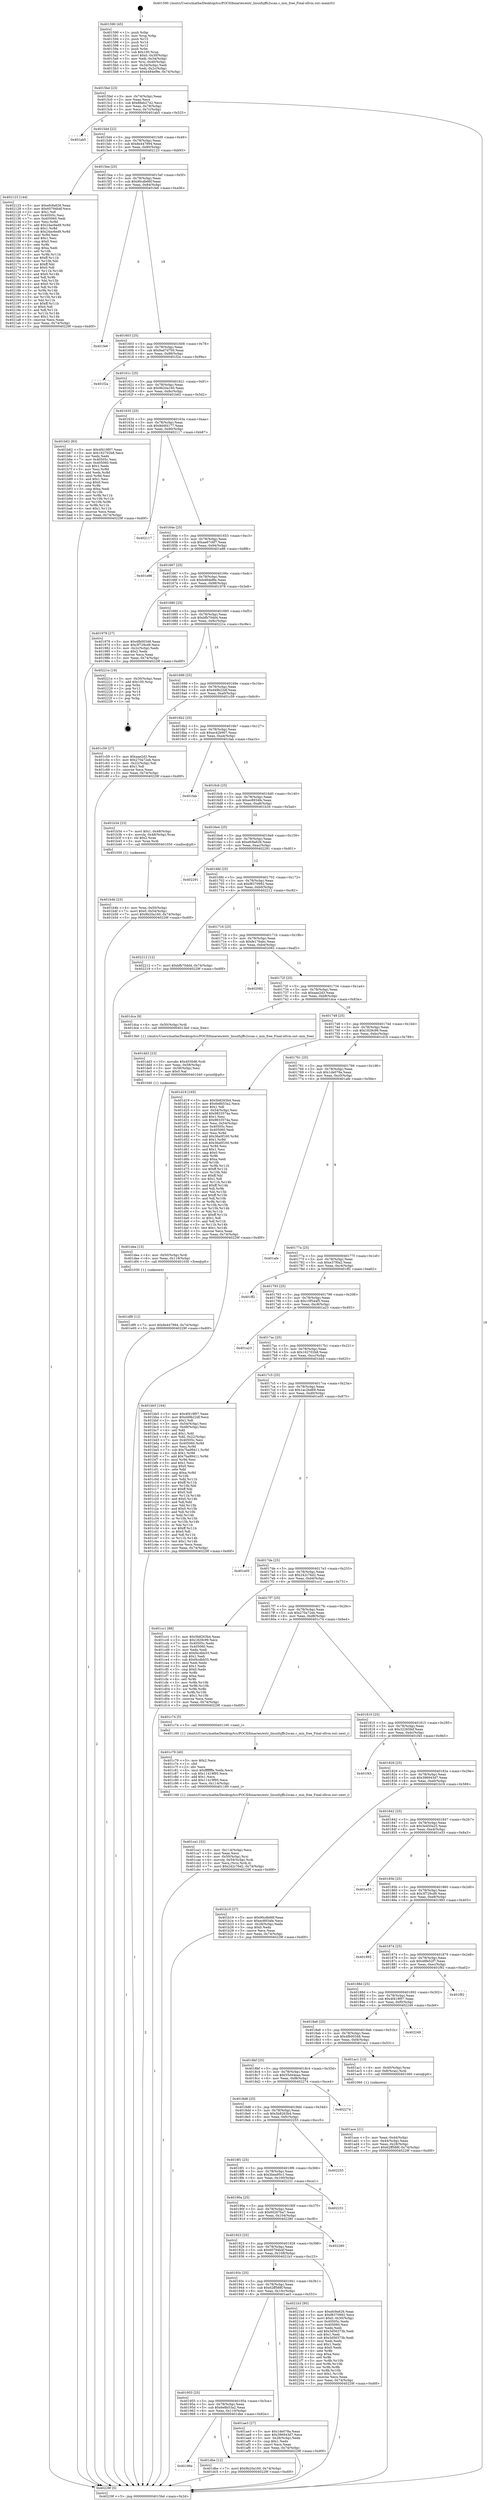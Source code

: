 digraph "0x401590" {
  label = "0x401590 (/mnt/c/Users/mathe/Desktop/tcc/POCII/binaries/extr_linuxfsjffs2scan.c_min_free_Final-ollvm.out::main(0))"
  labelloc = "t"
  node[shape=record]

  Entry [label="",width=0.3,height=0.3,shape=circle,fillcolor=black,style=filled]
  "0x4015bd" [label="{
     0x4015bd [23]\l
     | [instrs]\l
     &nbsp;&nbsp;0x4015bd \<+3\>: mov -0x74(%rbp),%eax\l
     &nbsp;&nbsp;0x4015c0 \<+2\>: mov %eax,%ecx\l
     &nbsp;&nbsp;0x4015c2 \<+6\>: sub $0x88eb2742,%ecx\l
     &nbsp;&nbsp;0x4015c8 \<+3\>: mov %eax,-0x78(%rbp)\l
     &nbsp;&nbsp;0x4015cb \<+3\>: mov %ecx,-0x7c(%rbp)\l
     &nbsp;&nbsp;0x4015ce \<+6\>: je 0000000000401ab5 \<main+0x525\>\l
  }"]
  "0x401ab5" [label="{
     0x401ab5\l
  }", style=dashed]
  "0x4015d4" [label="{
     0x4015d4 [22]\l
     | [instrs]\l
     &nbsp;&nbsp;0x4015d4 \<+5\>: jmp 00000000004015d9 \<main+0x49\>\l
     &nbsp;&nbsp;0x4015d9 \<+3\>: mov -0x78(%rbp),%eax\l
     &nbsp;&nbsp;0x4015dc \<+5\>: sub $0x8e447994,%eax\l
     &nbsp;&nbsp;0x4015e1 \<+3\>: mov %eax,-0x80(%rbp)\l
     &nbsp;&nbsp;0x4015e4 \<+6\>: je 0000000000402123 \<main+0xb93\>\l
  }"]
  Exit [label="",width=0.3,height=0.3,shape=circle,fillcolor=black,style=filled,peripheries=2]
  "0x402123" [label="{
     0x402123 [144]\l
     | [instrs]\l
     &nbsp;&nbsp;0x402123 \<+5\>: mov $0xefc9a626,%eax\l
     &nbsp;&nbsp;0x402128 \<+5\>: mov $0x60794b4f,%ecx\l
     &nbsp;&nbsp;0x40212d \<+2\>: mov $0x1,%dl\l
     &nbsp;&nbsp;0x40212f \<+7\>: mov 0x40505c,%esi\l
     &nbsp;&nbsp;0x402136 \<+7\>: mov 0x405060,%edi\l
     &nbsp;&nbsp;0x40213d \<+3\>: mov %esi,%r8d\l
     &nbsp;&nbsp;0x402140 \<+7\>: add $0x24ac6ed9,%r8d\l
     &nbsp;&nbsp;0x402147 \<+4\>: sub $0x1,%r8d\l
     &nbsp;&nbsp;0x40214b \<+7\>: sub $0x24ac6ed9,%r8d\l
     &nbsp;&nbsp;0x402152 \<+4\>: imul %r8d,%esi\l
     &nbsp;&nbsp;0x402156 \<+3\>: and $0x1,%esi\l
     &nbsp;&nbsp;0x402159 \<+3\>: cmp $0x0,%esi\l
     &nbsp;&nbsp;0x40215c \<+4\>: sete %r9b\l
     &nbsp;&nbsp;0x402160 \<+3\>: cmp $0xa,%edi\l
     &nbsp;&nbsp;0x402163 \<+4\>: setl %r10b\l
     &nbsp;&nbsp;0x402167 \<+3\>: mov %r9b,%r11b\l
     &nbsp;&nbsp;0x40216a \<+4\>: xor $0xff,%r11b\l
     &nbsp;&nbsp;0x40216e \<+3\>: mov %r10b,%bl\l
     &nbsp;&nbsp;0x402171 \<+3\>: xor $0xff,%bl\l
     &nbsp;&nbsp;0x402174 \<+3\>: xor $0x0,%dl\l
     &nbsp;&nbsp;0x402177 \<+3\>: mov %r11b,%r14b\l
     &nbsp;&nbsp;0x40217a \<+4\>: and $0x0,%r14b\l
     &nbsp;&nbsp;0x40217e \<+3\>: and %dl,%r9b\l
     &nbsp;&nbsp;0x402181 \<+3\>: mov %bl,%r15b\l
     &nbsp;&nbsp;0x402184 \<+4\>: and $0x0,%r15b\l
     &nbsp;&nbsp;0x402188 \<+3\>: and %dl,%r10b\l
     &nbsp;&nbsp;0x40218b \<+3\>: or %r9b,%r14b\l
     &nbsp;&nbsp;0x40218e \<+3\>: or %r10b,%r15b\l
     &nbsp;&nbsp;0x402191 \<+3\>: xor %r15b,%r14b\l
     &nbsp;&nbsp;0x402194 \<+3\>: or %bl,%r11b\l
     &nbsp;&nbsp;0x402197 \<+4\>: xor $0xff,%r11b\l
     &nbsp;&nbsp;0x40219b \<+3\>: or $0x0,%dl\l
     &nbsp;&nbsp;0x40219e \<+3\>: and %dl,%r11b\l
     &nbsp;&nbsp;0x4021a1 \<+3\>: or %r11b,%r14b\l
     &nbsp;&nbsp;0x4021a4 \<+4\>: test $0x1,%r14b\l
     &nbsp;&nbsp;0x4021a8 \<+3\>: cmovne %ecx,%eax\l
     &nbsp;&nbsp;0x4021ab \<+3\>: mov %eax,-0x74(%rbp)\l
     &nbsp;&nbsp;0x4021ae \<+5\>: jmp 000000000040229f \<main+0xd0f\>\l
  }"]
  "0x4015ea" [label="{
     0x4015ea [25]\l
     | [instrs]\l
     &nbsp;&nbsp;0x4015ea \<+5\>: jmp 00000000004015ef \<main+0x5f\>\l
     &nbsp;&nbsp;0x4015ef \<+3\>: mov -0x78(%rbp),%eax\l
     &nbsp;&nbsp;0x4015f2 \<+5\>: sub $0x90cdb66f,%eax\l
     &nbsp;&nbsp;0x4015f7 \<+6\>: mov %eax,-0x84(%rbp)\l
     &nbsp;&nbsp;0x4015fd \<+6\>: je 0000000000401fe6 \<main+0xa56\>\l
  }"]
  "0x401df9" [label="{
     0x401df9 [12]\l
     | [instrs]\l
     &nbsp;&nbsp;0x401df9 \<+7\>: movl $0x8e447994,-0x74(%rbp)\l
     &nbsp;&nbsp;0x401e00 \<+5\>: jmp 000000000040229f \<main+0xd0f\>\l
  }"]
  "0x401fe6" [label="{
     0x401fe6\l
  }", style=dashed]
  "0x401603" [label="{
     0x401603 [25]\l
     | [instrs]\l
     &nbsp;&nbsp;0x401603 \<+5\>: jmp 0000000000401608 \<main+0x78\>\l
     &nbsp;&nbsp;0x401608 \<+3\>: mov -0x78(%rbp),%eax\l
     &nbsp;&nbsp;0x40160b \<+5\>: sub $0x9ad7d700,%eax\l
     &nbsp;&nbsp;0x401610 \<+6\>: mov %eax,-0x88(%rbp)\l
     &nbsp;&nbsp;0x401616 \<+6\>: je 0000000000401f2a \<main+0x99a\>\l
  }"]
  "0x401dea" [label="{
     0x401dea [15]\l
     | [instrs]\l
     &nbsp;&nbsp;0x401dea \<+4\>: mov -0x50(%rbp),%rdi\l
     &nbsp;&nbsp;0x401dee \<+6\>: mov %eax,-0x118(%rbp)\l
     &nbsp;&nbsp;0x401df4 \<+5\>: call 0000000000401030 \<free@plt\>\l
     | [calls]\l
     &nbsp;&nbsp;0x401030 \{1\} (unknown)\l
  }"]
  "0x401f2a" [label="{
     0x401f2a\l
  }", style=dashed]
  "0x40161c" [label="{
     0x40161c [25]\l
     | [instrs]\l
     &nbsp;&nbsp;0x40161c \<+5\>: jmp 0000000000401621 \<main+0x91\>\l
     &nbsp;&nbsp;0x401621 \<+3\>: mov -0x78(%rbp),%eax\l
     &nbsp;&nbsp;0x401624 \<+5\>: sub $0x9b20a160,%eax\l
     &nbsp;&nbsp;0x401629 \<+6\>: mov %eax,-0x8c(%rbp)\l
     &nbsp;&nbsp;0x40162f \<+6\>: je 0000000000401b62 \<main+0x5d2\>\l
  }"]
  "0x401dd3" [label="{
     0x401dd3 [23]\l
     | [instrs]\l
     &nbsp;&nbsp;0x401dd3 \<+10\>: movabs $0x4030d6,%rdi\l
     &nbsp;&nbsp;0x401ddd \<+3\>: mov %eax,-0x58(%rbp)\l
     &nbsp;&nbsp;0x401de0 \<+3\>: mov -0x58(%rbp),%esi\l
     &nbsp;&nbsp;0x401de3 \<+2\>: mov $0x0,%al\l
     &nbsp;&nbsp;0x401de5 \<+5\>: call 0000000000401040 \<printf@plt\>\l
     | [calls]\l
     &nbsp;&nbsp;0x401040 \{1\} (unknown)\l
  }"]
  "0x401b62" [label="{
     0x401b62 [83]\l
     | [instrs]\l
     &nbsp;&nbsp;0x401b62 \<+5\>: mov $0x4f419f07,%eax\l
     &nbsp;&nbsp;0x401b67 \<+5\>: mov $0x162702b8,%ecx\l
     &nbsp;&nbsp;0x401b6c \<+2\>: xor %edx,%edx\l
     &nbsp;&nbsp;0x401b6e \<+7\>: mov 0x40505c,%esi\l
     &nbsp;&nbsp;0x401b75 \<+7\>: mov 0x405060,%edi\l
     &nbsp;&nbsp;0x401b7c \<+3\>: sub $0x1,%edx\l
     &nbsp;&nbsp;0x401b7f \<+3\>: mov %esi,%r8d\l
     &nbsp;&nbsp;0x401b82 \<+3\>: add %edx,%r8d\l
     &nbsp;&nbsp;0x401b85 \<+4\>: imul %r8d,%esi\l
     &nbsp;&nbsp;0x401b89 \<+3\>: and $0x1,%esi\l
     &nbsp;&nbsp;0x401b8c \<+3\>: cmp $0x0,%esi\l
     &nbsp;&nbsp;0x401b8f \<+4\>: sete %r9b\l
     &nbsp;&nbsp;0x401b93 \<+3\>: cmp $0xa,%edi\l
     &nbsp;&nbsp;0x401b96 \<+4\>: setl %r10b\l
     &nbsp;&nbsp;0x401b9a \<+3\>: mov %r9b,%r11b\l
     &nbsp;&nbsp;0x401b9d \<+3\>: and %r10b,%r11b\l
     &nbsp;&nbsp;0x401ba0 \<+3\>: xor %r10b,%r9b\l
     &nbsp;&nbsp;0x401ba3 \<+3\>: or %r9b,%r11b\l
     &nbsp;&nbsp;0x401ba6 \<+4\>: test $0x1,%r11b\l
     &nbsp;&nbsp;0x401baa \<+3\>: cmovne %ecx,%eax\l
     &nbsp;&nbsp;0x401bad \<+3\>: mov %eax,-0x74(%rbp)\l
     &nbsp;&nbsp;0x401bb0 \<+5\>: jmp 000000000040229f \<main+0xd0f\>\l
  }"]
  "0x401635" [label="{
     0x401635 [25]\l
     | [instrs]\l
     &nbsp;&nbsp;0x401635 \<+5\>: jmp 000000000040163a \<main+0xaa\>\l
     &nbsp;&nbsp;0x40163a \<+3\>: mov -0x78(%rbp),%eax\l
     &nbsp;&nbsp;0x40163d \<+5\>: sub $0x9d4f4177,%eax\l
     &nbsp;&nbsp;0x401642 \<+6\>: mov %eax,-0x90(%rbp)\l
     &nbsp;&nbsp;0x401648 \<+6\>: je 0000000000402117 \<main+0xb87\>\l
  }"]
  "0x40196e" [label="{
     0x40196e\l
  }", style=dashed]
  "0x402117" [label="{
     0x402117\l
  }", style=dashed]
  "0x40164e" [label="{
     0x40164e [25]\l
     | [instrs]\l
     &nbsp;&nbsp;0x40164e \<+5\>: jmp 0000000000401653 \<main+0xc3\>\l
     &nbsp;&nbsp;0x401653 \<+3\>: mov -0x78(%rbp),%eax\l
     &nbsp;&nbsp;0x401656 \<+5\>: sub $0xae67c6f7,%eax\l
     &nbsp;&nbsp;0x40165b \<+6\>: mov %eax,-0x94(%rbp)\l
     &nbsp;&nbsp;0x401661 \<+6\>: je 0000000000401e86 \<main+0x8f6\>\l
  }"]
  "0x401dbe" [label="{
     0x401dbe [12]\l
     | [instrs]\l
     &nbsp;&nbsp;0x401dbe \<+7\>: movl $0x9b20a160,-0x74(%rbp)\l
     &nbsp;&nbsp;0x401dc5 \<+5\>: jmp 000000000040229f \<main+0xd0f\>\l
  }"]
  "0x401e86" [label="{
     0x401e86\l
  }", style=dashed]
  "0x401667" [label="{
     0x401667 [25]\l
     | [instrs]\l
     &nbsp;&nbsp;0x401667 \<+5\>: jmp 000000000040166c \<main+0xdc\>\l
     &nbsp;&nbsp;0x40166c \<+3\>: mov -0x78(%rbp),%eax\l
     &nbsp;&nbsp;0x40166f \<+5\>: sub $0xb484ef9e,%eax\l
     &nbsp;&nbsp;0x401674 \<+6\>: mov %eax,-0x98(%rbp)\l
     &nbsp;&nbsp;0x40167a \<+6\>: je 0000000000401978 \<main+0x3e8\>\l
  }"]
  "0x401ca1" [label="{
     0x401ca1 [32]\l
     | [instrs]\l
     &nbsp;&nbsp;0x401ca1 \<+6\>: mov -0x114(%rbp),%ecx\l
     &nbsp;&nbsp;0x401ca7 \<+3\>: imul %eax,%ecx\l
     &nbsp;&nbsp;0x401caa \<+4\>: mov -0x50(%rbp),%rsi\l
     &nbsp;&nbsp;0x401cae \<+4\>: movslq -0x54(%rbp),%rdi\l
     &nbsp;&nbsp;0x401cb2 \<+3\>: mov %ecx,(%rsi,%rdi,4)\l
     &nbsp;&nbsp;0x401cb5 \<+7\>: movl $0x242c76d2,-0x74(%rbp)\l
     &nbsp;&nbsp;0x401cbc \<+5\>: jmp 000000000040229f \<main+0xd0f\>\l
  }"]
  "0x401978" [label="{
     0x401978 [27]\l
     | [instrs]\l
     &nbsp;&nbsp;0x401978 \<+5\>: mov $0x4fb00348,%eax\l
     &nbsp;&nbsp;0x40197d \<+5\>: mov $0x3f729cd9,%ecx\l
     &nbsp;&nbsp;0x401982 \<+3\>: mov -0x2c(%rbp),%edx\l
     &nbsp;&nbsp;0x401985 \<+3\>: cmp $0x2,%edx\l
     &nbsp;&nbsp;0x401988 \<+3\>: cmovne %ecx,%eax\l
     &nbsp;&nbsp;0x40198b \<+3\>: mov %eax,-0x74(%rbp)\l
     &nbsp;&nbsp;0x40198e \<+5\>: jmp 000000000040229f \<main+0xd0f\>\l
  }"]
  "0x401680" [label="{
     0x401680 [25]\l
     | [instrs]\l
     &nbsp;&nbsp;0x401680 \<+5\>: jmp 0000000000401685 \<main+0xf5\>\l
     &nbsp;&nbsp;0x401685 \<+3\>: mov -0x78(%rbp),%eax\l
     &nbsp;&nbsp;0x401688 \<+5\>: sub $0xbfb70dd4,%eax\l
     &nbsp;&nbsp;0x40168d \<+6\>: mov %eax,-0x9c(%rbp)\l
     &nbsp;&nbsp;0x401693 \<+6\>: je 000000000040221e \<main+0xc8e\>\l
  }"]
  "0x40229f" [label="{
     0x40229f [5]\l
     | [instrs]\l
     &nbsp;&nbsp;0x40229f \<+5\>: jmp 00000000004015bd \<main+0x2d\>\l
  }"]
  "0x401590" [label="{
     0x401590 [45]\l
     | [instrs]\l
     &nbsp;&nbsp;0x401590 \<+1\>: push %rbp\l
     &nbsp;&nbsp;0x401591 \<+3\>: mov %rsp,%rbp\l
     &nbsp;&nbsp;0x401594 \<+2\>: push %r15\l
     &nbsp;&nbsp;0x401596 \<+2\>: push %r14\l
     &nbsp;&nbsp;0x401598 \<+2\>: push %r12\l
     &nbsp;&nbsp;0x40159a \<+1\>: push %rbx\l
     &nbsp;&nbsp;0x40159b \<+7\>: sub $0x100,%rsp\l
     &nbsp;&nbsp;0x4015a2 \<+7\>: movl $0x0,-0x30(%rbp)\l
     &nbsp;&nbsp;0x4015a9 \<+3\>: mov %edi,-0x34(%rbp)\l
     &nbsp;&nbsp;0x4015ac \<+4\>: mov %rsi,-0x40(%rbp)\l
     &nbsp;&nbsp;0x4015b0 \<+3\>: mov -0x34(%rbp),%edi\l
     &nbsp;&nbsp;0x4015b3 \<+3\>: mov %edi,-0x2c(%rbp)\l
     &nbsp;&nbsp;0x4015b6 \<+7\>: movl $0xb484ef9e,-0x74(%rbp)\l
  }"]
  "0x401c79" [label="{
     0x401c79 [40]\l
     | [instrs]\l
     &nbsp;&nbsp;0x401c79 \<+5\>: mov $0x2,%ecx\l
     &nbsp;&nbsp;0x401c7e \<+1\>: cltd\l
     &nbsp;&nbsp;0x401c7f \<+2\>: idiv %ecx\l
     &nbsp;&nbsp;0x401c81 \<+6\>: imul $0xfffffffe,%edx,%ecx\l
     &nbsp;&nbsp;0x401c87 \<+6\>: sub $0x11419f95,%ecx\l
     &nbsp;&nbsp;0x401c8d \<+3\>: add $0x1,%ecx\l
     &nbsp;&nbsp;0x401c90 \<+6\>: add $0x11419f95,%ecx\l
     &nbsp;&nbsp;0x401c96 \<+6\>: mov %ecx,-0x114(%rbp)\l
     &nbsp;&nbsp;0x401c9c \<+5\>: call 0000000000401160 \<next_i\>\l
     | [calls]\l
     &nbsp;&nbsp;0x401160 \{1\} (/mnt/c/Users/mathe/Desktop/tcc/POCII/binaries/extr_linuxfsjffs2scan.c_min_free_Final-ollvm.out::next_i)\l
  }"]
  "0x40221e" [label="{
     0x40221e [19]\l
     | [instrs]\l
     &nbsp;&nbsp;0x40221e \<+3\>: mov -0x30(%rbp),%eax\l
     &nbsp;&nbsp;0x402221 \<+7\>: add $0x100,%rsp\l
     &nbsp;&nbsp;0x402228 \<+1\>: pop %rbx\l
     &nbsp;&nbsp;0x402229 \<+2\>: pop %r12\l
     &nbsp;&nbsp;0x40222b \<+2\>: pop %r14\l
     &nbsp;&nbsp;0x40222d \<+2\>: pop %r15\l
     &nbsp;&nbsp;0x40222f \<+1\>: pop %rbp\l
     &nbsp;&nbsp;0x402230 \<+1\>: ret\l
  }"]
  "0x401699" [label="{
     0x401699 [25]\l
     | [instrs]\l
     &nbsp;&nbsp;0x401699 \<+5\>: jmp 000000000040169e \<main+0x10e\>\l
     &nbsp;&nbsp;0x40169e \<+3\>: mov -0x78(%rbp),%eax\l
     &nbsp;&nbsp;0x4016a1 \<+5\>: sub $0xd49b22df,%eax\l
     &nbsp;&nbsp;0x4016a6 \<+6\>: mov %eax,-0xa0(%rbp)\l
     &nbsp;&nbsp;0x4016ac \<+6\>: je 0000000000401c59 \<main+0x6c9\>\l
  }"]
  "0x401b4b" [label="{
     0x401b4b [23]\l
     | [instrs]\l
     &nbsp;&nbsp;0x401b4b \<+4\>: mov %rax,-0x50(%rbp)\l
     &nbsp;&nbsp;0x401b4f \<+7\>: movl $0x0,-0x54(%rbp)\l
     &nbsp;&nbsp;0x401b56 \<+7\>: movl $0x9b20a160,-0x74(%rbp)\l
     &nbsp;&nbsp;0x401b5d \<+5\>: jmp 000000000040229f \<main+0xd0f\>\l
  }"]
  "0x401c59" [label="{
     0x401c59 [27]\l
     | [instrs]\l
     &nbsp;&nbsp;0x401c59 \<+5\>: mov $0xaae2d3,%eax\l
     &nbsp;&nbsp;0x401c5e \<+5\>: mov $0x270a72eb,%ecx\l
     &nbsp;&nbsp;0x401c63 \<+3\>: mov -0x22(%rbp),%dl\l
     &nbsp;&nbsp;0x401c66 \<+3\>: test $0x1,%dl\l
     &nbsp;&nbsp;0x401c69 \<+3\>: cmovne %ecx,%eax\l
     &nbsp;&nbsp;0x401c6c \<+3\>: mov %eax,-0x74(%rbp)\l
     &nbsp;&nbsp;0x401c6f \<+5\>: jmp 000000000040229f \<main+0xd0f\>\l
  }"]
  "0x4016b2" [label="{
     0x4016b2 [25]\l
     | [instrs]\l
     &nbsp;&nbsp;0x4016b2 \<+5\>: jmp 00000000004016b7 \<main+0x127\>\l
     &nbsp;&nbsp;0x4016b7 \<+3\>: mov -0x78(%rbp),%eax\l
     &nbsp;&nbsp;0x4016ba \<+5\>: sub $0xec42b907,%eax\l
     &nbsp;&nbsp;0x4016bf \<+6\>: mov %eax,-0xa4(%rbp)\l
     &nbsp;&nbsp;0x4016c5 \<+6\>: je 0000000000401fab \<main+0xa1b\>\l
  }"]
  "0x401955" [label="{
     0x401955 [25]\l
     | [instrs]\l
     &nbsp;&nbsp;0x401955 \<+5\>: jmp 000000000040195a \<main+0x3ca\>\l
     &nbsp;&nbsp;0x40195a \<+3\>: mov -0x78(%rbp),%eax\l
     &nbsp;&nbsp;0x40195d \<+5\>: sub $0x6e8b53a2,%eax\l
     &nbsp;&nbsp;0x401962 \<+6\>: mov %eax,-0x110(%rbp)\l
     &nbsp;&nbsp;0x401968 \<+6\>: je 0000000000401dbe \<main+0x82e\>\l
  }"]
  "0x401fab" [label="{
     0x401fab\l
  }", style=dashed]
  "0x4016cb" [label="{
     0x4016cb [25]\l
     | [instrs]\l
     &nbsp;&nbsp;0x4016cb \<+5\>: jmp 00000000004016d0 \<main+0x140\>\l
     &nbsp;&nbsp;0x4016d0 \<+3\>: mov -0x78(%rbp),%eax\l
     &nbsp;&nbsp;0x4016d3 \<+5\>: sub $0xec8934fe,%eax\l
     &nbsp;&nbsp;0x4016d8 \<+6\>: mov %eax,-0xa8(%rbp)\l
     &nbsp;&nbsp;0x4016de \<+6\>: je 0000000000401b34 \<main+0x5a4\>\l
  }"]
  "0x401ae3" [label="{
     0x401ae3 [27]\l
     | [instrs]\l
     &nbsp;&nbsp;0x401ae3 \<+5\>: mov $0x1de078a,%eax\l
     &nbsp;&nbsp;0x401ae8 \<+5\>: mov $0x396943d7,%ecx\l
     &nbsp;&nbsp;0x401aed \<+3\>: mov -0x28(%rbp),%edx\l
     &nbsp;&nbsp;0x401af0 \<+3\>: cmp $0x1,%edx\l
     &nbsp;&nbsp;0x401af3 \<+3\>: cmovl %ecx,%eax\l
     &nbsp;&nbsp;0x401af6 \<+3\>: mov %eax,-0x74(%rbp)\l
     &nbsp;&nbsp;0x401af9 \<+5\>: jmp 000000000040229f \<main+0xd0f\>\l
  }"]
  "0x401b34" [label="{
     0x401b34 [23]\l
     | [instrs]\l
     &nbsp;&nbsp;0x401b34 \<+7\>: movl $0x1,-0x48(%rbp)\l
     &nbsp;&nbsp;0x401b3b \<+4\>: movslq -0x48(%rbp),%rax\l
     &nbsp;&nbsp;0x401b3f \<+4\>: shl $0x2,%rax\l
     &nbsp;&nbsp;0x401b43 \<+3\>: mov %rax,%rdi\l
     &nbsp;&nbsp;0x401b46 \<+5\>: call 0000000000401050 \<malloc@plt\>\l
     | [calls]\l
     &nbsp;&nbsp;0x401050 \{1\} (unknown)\l
  }"]
  "0x4016e4" [label="{
     0x4016e4 [25]\l
     | [instrs]\l
     &nbsp;&nbsp;0x4016e4 \<+5\>: jmp 00000000004016e9 \<main+0x159\>\l
     &nbsp;&nbsp;0x4016e9 \<+3\>: mov -0x78(%rbp),%eax\l
     &nbsp;&nbsp;0x4016ec \<+5\>: sub $0xefc9a626,%eax\l
     &nbsp;&nbsp;0x4016f1 \<+6\>: mov %eax,-0xac(%rbp)\l
     &nbsp;&nbsp;0x4016f7 \<+6\>: je 0000000000402291 \<main+0xd01\>\l
  }"]
  "0x40193c" [label="{
     0x40193c [25]\l
     | [instrs]\l
     &nbsp;&nbsp;0x40193c \<+5\>: jmp 0000000000401941 \<main+0x3b1\>\l
     &nbsp;&nbsp;0x401941 \<+3\>: mov -0x78(%rbp),%eax\l
     &nbsp;&nbsp;0x401944 \<+5\>: sub $0x62ff588f,%eax\l
     &nbsp;&nbsp;0x401949 \<+6\>: mov %eax,-0x10c(%rbp)\l
     &nbsp;&nbsp;0x40194f \<+6\>: je 0000000000401ae3 \<main+0x553\>\l
  }"]
  "0x402291" [label="{
     0x402291\l
  }", style=dashed]
  "0x4016fd" [label="{
     0x4016fd [25]\l
     | [instrs]\l
     &nbsp;&nbsp;0x4016fd \<+5\>: jmp 0000000000401702 \<main+0x172\>\l
     &nbsp;&nbsp;0x401702 \<+3\>: mov -0x78(%rbp),%eax\l
     &nbsp;&nbsp;0x401705 \<+5\>: sub $0xf8370992,%eax\l
     &nbsp;&nbsp;0x40170a \<+6\>: mov %eax,-0xb0(%rbp)\l
     &nbsp;&nbsp;0x401710 \<+6\>: je 0000000000402212 \<main+0xc82\>\l
  }"]
  "0x4021b3" [label="{
     0x4021b3 [95]\l
     | [instrs]\l
     &nbsp;&nbsp;0x4021b3 \<+5\>: mov $0xefc9a626,%eax\l
     &nbsp;&nbsp;0x4021b8 \<+5\>: mov $0xf8370992,%ecx\l
     &nbsp;&nbsp;0x4021bd \<+7\>: movl $0x0,-0x30(%rbp)\l
     &nbsp;&nbsp;0x4021c4 \<+7\>: mov 0x40505c,%edx\l
     &nbsp;&nbsp;0x4021cb \<+7\>: mov 0x405060,%esi\l
     &nbsp;&nbsp;0x4021d2 \<+2\>: mov %edx,%edi\l
     &nbsp;&nbsp;0x4021d4 \<+6\>: add $0x3d56373b,%edi\l
     &nbsp;&nbsp;0x4021da \<+3\>: sub $0x1,%edi\l
     &nbsp;&nbsp;0x4021dd \<+6\>: sub $0x3d56373b,%edi\l
     &nbsp;&nbsp;0x4021e3 \<+3\>: imul %edi,%edx\l
     &nbsp;&nbsp;0x4021e6 \<+3\>: and $0x1,%edx\l
     &nbsp;&nbsp;0x4021e9 \<+3\>: cmp $0x0,%edx\l
     &nbsp;&nbsp;0x4021ec \<+4\>: sete %r8b\l
     &nbsp;&nbsp;0x4021f0 \<+3\>: cmp $0xa,%esi\l
     &nbsp;&nbsp;0x4021f3 \<+4\>: setl %r9b\l
     &nbsp;&nbsp;0x4021f7 \<+3\>: mov %r8b,%r10b\l
     &nbsp;&nbsp;0x4021fa \<+3\>: and %r9b,%r10b\l
     &nbsp;&nbsp;0x4021fd \<+3\>: xor %r9b,%r8b\l
     &nbsp;&nbsp;0x402200 \<+3\>: or %r8b,%r10b\l
     &nbsp;&nbsp;0x402203 \<+4\>: test $0x1,%r10b\l
     &nbsp;&nbsp;0x402207 \<+3\>: cmovne %ecx,%eax\l
     &nbsp;&nbsp;0x40220a \<+3\>: mov %eax,-0x74(%rbp)\l
     &nbsp;&nbsp;0x40220d \<+5\>: jmp 000000000040229f \<main+0xd0f\>\l
  }"]
  "0x402212" [label="{
     0x402212 [12]\l
     | [instrs]\l
     &nbsp;&nbsp;0x402212 \<+7\>: movl $0xbfb70dd4,-0x74(%rbp)\l
     &nbsp;&nbsp;0x402219 \<+5\>: jmp 000000000040229f \<main+0xd0f\>\l
  }"]
  "0x401716" [label="{
     0x401716 [25]\l
     | [instrs]\l
     &nbsp;&nbsp;0x401716 \<+5\>: jmp 000000000040171b \<main+0x18b\>\l
     &nbsp;&nbsp;0x40171b \<+3\>: mov -0x78(%rbp),%eax\l
     &nbsp;&nbsp;0x40171e \<+5\>: sub $0xfe176abc,%eax\l
     &nbsp;&nbsp;0x401723 \<+6\>: mov %eax,-0xb4(%rbp)\l
     &nbsp;&nbsp;0x401729 \<+6\>: je 0000000000402082 \<main+0xaf2\>\l
  }"]
  "0x401923" [label="{
     0x401923 [25]\l
     | [instrs]\l
     &nbsp;&nbsp;0x401923 \<+5\>: jmp 0000000000401928 \<main+0x398\>\l
     &nbsp;&nbsp;0x401928 \<+3\>: mov -0x78(%rbp),%eax\l
     &nbsp;&nbsp;0x40192b \<+5\>: sub $0x60794b4f,%eax\l
     &nbsp;&nbsp;0x401930 \<+6\>: mov %eax,-0x108(%rbp)\l
     &nbsp;&nbsp;0x401936 \<+6\>: je 00000000004021b3 \<main+0xc23\>\l
  }"]
  "0x402082" [label="{
     0x402082\l
  }", style=dashed]
  "0x40172f" [label="{
     0x40172f [25]\l
     | [instrs]\l
     &nbsp;&nbsp;0x40172f \<+5\>: jmp 0000000000401734 \<main+0x1a4\>\l
     &nbsp;&nbsp;0x401734 \<+3\>: mov -0x78(%rbp),%eax\l
     &nbsp;&nbsp;0x401737 \<+5\>: sub $0xaae2d3,%eax\l
     &nbsp;&nbsp;0x40173c \<+6\>: mov %eax,-0xb8(%rbp)\l
     &nbsp;&nbsp;0x401742 \<+6\>: je 0000000000401dca \<main+0x83a\>\l
  }"]
  "0x402280" [label="{
     0x402280\l
  }", style=dashed]
  "0x401dca" [label="{
     0x401dca [9]\l
     | [instrs]\l
     &nbsp;&nbsp;0x401dca \<+4\>: mov -0x50(%rbp),%rdi\l
     &nbsp;&nbsp;0x401dce \<+5\>: call 00000000004013b0 \<min_free\>\l
     | [calls]\l
     &nbsp;&nbsp;0x4013b0 \{1\} (/mnt/c/Users/mathe/Desktop/tcc/POCII/binaries/extr_linuxfsjffs2scan.c_min_free_Final-ollvm.out::min_free)\l
  }"]
  "0x401748" [label="{
     0x401748 [25]\l
     | [instrs]\l
     &nbsp;&nbsp;0x401748 \<+5\>: jmp 000000000040174d \<main+0x1bd\>\l
     &nbsp;&nbsp;0x40174d \<+3\>: mov -0x78(%rbp),%eax\l
     &nbsp;&nbsp;0x401750 \<+5\>: sub $0x1829c99,%eax\l
     &nbsp;&nbsp;0x401755 \<+6\>: mov %eax,-0xbc(%rbp)\l
     &nbsp;&nbsp;0x40175b \<+6\>: je 0000000000401d19 \<main+0x789\>\l
  }"]
  "0x40190a" [label="{
     0x40190a [25]\l
     | [instrs]\l
     &nbsp;&nbsp;0x40190a \<+5\>: jmp 000000000040190f \<main+0x37f\>\l
     &nbsp;&nbsp;0x40190f \<+3\>: mov -0x78(%rbp),%eax\l
     &nbsp;&nbsp;0x401912 \<+5\>: sub $0x60267ba7,%eax\l
     &nbsp;&nbsp;0x401917 \<+6\>: mov %eax,-0x104(%rbp)\l
     &nbsp;&nbsp;0x40191d \<+6\>: je 0000000000402280 \<main+0xcf0\>\l
  }"]
  "0x401d19" [label="{
     0x401d19 [165]\l
     | [instrs]\l
     &nbsp;&nbsp;0x401d19 \<+5\>: mov $0x5b8263b4,%eax\l
     &nbsp;&nbsp;0x401d1e \<+5\>: mov $0x6e8b53a2,%ecx\l
     &nbsp;&nbsp;0x401d23 \<+2\>: mov $0x1,%dl\l
     &nbsp;&nbsp;0x401d25 \<+3\>: mov -0x54(%rbp),%esi\l
     &nbsp;&nbsp;0x401d28 \<+6\>: add $0x9833574a,%esi\l
     &nbsp;&nbsp;0x401d2e \<+3\>: add $0x1,%esi\l
     &nbsp;&nbsp;0x401d31 \<+6\>: sub $0x9833574a,%esi\l
     &nbsp;&nbsp;0x401d37 \<+3\>: mov %esi,-0x54(%rbp)\l
     &nbsp;&nbsp;0x401d3a \<+7\>: mov 0x40505c,%esi\l
     &nbsp;&nbsp;0x401d41 \<+7\>: mov 0x405060,%edi\l
     &nbsp;&nbsp;0x401d48 \<+3\>: mov %esi,%r8d\l
     &nbsp;&nbsp;0x401d4b \<+7\>: add $0x36a0f160,%r8d\l
     &nbsp;&nbsp;0x401d52 \<+4\>: sub $0x1,%r8d\l
     &nbsp;&nbsp;0x401d56 \<+7\>: sub $0x36a0f160,%r8d\l
     &nbsp;&nbsp;0x401d5d \<+4\>: imul %r8d,%esi\l
     &nbsp;&nbsp;0x401d61 \<+3\>: and $0x1,%esi\l
     &nbsp;&nbsp;0x401d64 \<+3\>: cmp $0x0,%esi\l
     &nbsp;&nbsp;0x401d67 \<+4\>: sete %r9b\l
     &nbsp;&nbsp;0x401d6b \<+3\>: cmp $0xa,%edi\l
     &nbsp;&nbsp;0x401d6e \<+4\>: setl %r10b\l
     &nbsp;&nbsp;0x401d72 \<+3\>: mov %r9b,%r11b\l
     &nbsp;&nbsp;0x401d75 \<+4\>: xor $0xff,%r11b\l
     &nbsp;&nbsp;0x401d79 \<+3\>: mov %r10b,%bl\l
     &nbsp;&nbsp;0x401d7c \<+3\>: xor $0xff,%bl\l
     &nbsp;&nbsp;0x401d7f \<+3\>: xor $0x1,%dl\l
     &nbsp;&nbsp;0x401d82 \<+3\>: mov %r11b,%r14b\l
     &nbsp;&nbsp;0x401d85 \<+4\>: and $0xff,%r14b\l
     &nbsp;&nbsp;0x401d89 \<+3\>: and %dl,%r9b\l
     &nbsp;&nbsp;0x401d8c \<+3\>: mov %bl,%r15b\l
     &nbsp;&nbsp;0x401d8f \<+4\>: and $0xff,%r15b\l
     &nbsp;&nbsp;0x401d93 \<+3\>: and %dl,%r10b\l
     &nbsp;&nbsp;0x401d96 \<+3\>: or %r9b,%r14b\l
     &nbsp;&nbsp;0x401d99 \<+3\>: or %r10b,%r15b\l
     &nbsp;&nbsp;0x401d9c \<+3\>: xor %r15b,%r14b\l
     &nbsp;&nbsp;0x401d9f \<+3\>: or %bl,%r11b\l
     &nbsp;&nbsp;0x401da2 \<+4\>: xor $0xff,%r11b\l
     &nbsp;&nbsp;0x401da6 \<+3\>: or $0x1,%dl\l
     &nbsp;&nbsp;0x401da9 \<+3\>: and %dl,%r11b\l
     &nbsp;&nbsp;0x401dac \<+3\>: or %r11b,%r14b\l
     &nbsp;&nbsp;0x401daf \<+4\>: test $0x1,%r14b\l
     &nbsp;&nbsp;0x401db3 \<+3\>: cmovne %ecx,%eax\l
     &nbsp;&nbsp;0x401db6 \<+3\>: mov %eax,-0x74(%rbp)\l
     &nbsp;&nbsp;0x401db9 \<+5\>: jmp 000000000040229f \<main+0xd0f\>\l
  }"]
  "0x401761" [label="{
     0x401761 [25]\l
     | [instrs]\l
     &nbsp;&nbsp;0x401761 \<+5\>: jmp 0000000000401766 \<main+0x1d6\>\l
     &nbsp;&nbsp;0x401766 \<+3\>: mov -0x78(%rbp),%eax\l
     &nbsp;&nbsp;0x401769 \<+5\>: sub $0x1de078a,%eax\l
     &nbsp;&nbsp;0x40176e \<+6\>: mov %eax,-0xc0(%rbp)\l
     &nbsp;&nbsp;0x401774 \<+6\>: je 0000000000401afe \<main+0x56e\>\l
  }"]
  "0x402231" [label="{
     0x402231\l
  }", style=dashed]
  "0x401afe" [label="{
     0x401afe\l
  }", style=dashed]
  "0x40177a" [label="{
     0x40177a [25]\l
     | [instrs]\l
     &nbsp;&nbsp;0x40177a \<+5\>: jmp 000000000040177f \<main+0x1ef\>\l
     &nbsp;&nbsp;0x40177f \<+3\>: mov -0x78(%rbp),%eax\l
     &nbsp;&nbsp;0x401782 \<+5\>: sub $0xe37f0a2,%eax\l
     &nbsp;&nbsp;0x401787 \<+6\>: mov %eax,-0xc4(%rbp)\l
     &nbsp;&nbsp;0x40178d \<+6\>: je 0000000000401ff2 \<main+0xa62\>\l
  }"]
  "0x4018f1" [label="{
     0x4018f1 [25]\l
     | [instrs]\l
     &nbsp;&nbsp;0x4018f1 \<+5\>: jmp 00000000004018f6 \<main+0x366\>\l
     &nbsp;&nbsp;0x4018f6 \<+3\>: mov -0x78(%rbp),%eax\l
     &nbsp;&nbsp;0x4018f9 \<+5\>: sub $0x5bea95c1,%eax\l
     &nbsp;&nbsp;0x4018fe \<+6\>: mov %eax,-0x100(%rbp)\l
     &nbsp;&nbsp;0x401904 \<+6\>: je 0000000000402231 \<main+0xca1\>\l
  }"]
  "0x401ff2" [label="{
     0x401ff2\l
  }", style=dashed]
  "0x401793" [label="{
     0x401793 [25]\l
     | [instrs]\l
     &nbsp;&nbsp;0x401793 \<+5\>: jmp 0000000000401798 \<main+0x208\>\l
     &nbsp;&nbsp;0x401798 \<+3\>: mov -0x78(%rbp),%eax\l
     &nbsp;&nbsp;0x40179b \<+5\>: sub $0x10f544f5,%eax\l
     &nbsp;&nbsp;0x4017a0 \<+6\>: mov %eax,-0xc8(%rbp)\l
     &nbsp;&nbsp;0x4017a6 \<+6\>: je 0000000000401a23 \<main+0x493\>\l
  }"]
  "0x402255" [label="{
     0x402255\l
  }", style=dashed]
  "0x401a23" [label="{
     0x401a23\l
  }", style=dashed]
  "0x4017ac" [label="{
     0x4017ac [25]\l
     | [instrs]\l
     &nbsp;&nbsp;0x4017ac \<+5\>: jmp 00000000004017b1 \<main+0x221\>\l
     &nbsp;&nbsp;0x4017b1 \<+3\>: mov -0x78(%rbp),%eax\l
     &nbsp;&nbsp;0x4017b4 \<+5\>: sub $0x162702b8,%eax\l
     &nbsp;&nbsp;0x4017b9 \<+6\>: mov %eax,-0xcc(%rbp)\l
     &nbsp;&nbsp;0x4017bf \<+6\>: je 0000000000401bb5 \<main+0x625\>\l
  }"]
  "0x4018d8" [label="{
     0x4018d8 [25]\l
     | [instrs]\l
     &nbsp;&nbsp;0x4018d8 \<+5\>: jmp 00000000004018dd \<main+0x34d\>\l
     &nbsp;&nbsp;0x4018dd \<+3\>: mov -0x78(%rbp),%eax\l
     &nbsp;&nbsp;0x4018e0 \<+5\>: sub $0x5b8263b4,%eax\l
     &nbsp;&nbsp;0x4018e5 \<+6\>: mov %eax,-0xfc(%rbp)\l
     &nbsp;&nbsp;0x4018eb \<+6\>: je 0000000000402255 \<main+0xcc5\>\l
  }"]
  "0x401bb5" [label="{
     0x401bb5 [164]\l
     | [instrs]\l
     &nbsp;&nbsp;0x401bb5 \<+5\>: mov $0x4f419f07,%eax\l
     &nbsp;&nbsp;0x401bba \<+5\>: mov $0xd49b22df,%ecx\l
     &nbsp;&nbsp;0x401bbf \<+2\>: mov $0x1,%dl\l
     &nbsp;&nbsp;0x401bc1 \<+3\>: mov -0x54(%rbp),%esi\l
     &nbsp;&nbsp;0x401bc4 \<+3\>: cmp -0x48(%rbp),%esi\l
     &nbsp;&nbsp;0x401bc7 \<+4\>: setl %dil\l
     &nbsp;&nbsp;0x401bcb \<+4\>: and $0x1,%dil\l
     &nbsp;&nbsp;0x401bcf \<+4\>: mov %dil,-0x22(%rbp)\l
     &nbsp;&nbsp;0x401bd3 \<+7\>: mov 0x40505c,%esi\l
     &nbsp;&nbsp;0x401bda \<+8\>: mov 0x405060,%r8d\l
     &nbsp;&nbsp;0x401be2 \<+3\>: mov %esi,%r9d\l
     &nbsp;&nbsp;0x401be5 \<+7\>: sub $0x7ba99411,%r9d\l
     &nbsp;&nbsp;0x401bec \<+4\>: sub $0x1,%r9d\l
     &nbsp;&nbsp;0x401bf0 \<+7\>: add $0x7ba99411,%r9d\l
     &nbsp;&nbsp;0x401bf7 \<+4\>: imul %r9d,%esi\l
     &nbsp;&nbsp;0x401bfb \<+3\>: and $0x1,%esi\l
     &nbsp;&nbsp;0x401bfe \<+3\>: cmp $0x0,%esi\l
     &nbsp;&nbsp;0x401c01 \<+4\>: sete %dil\l
     &nbsp;&nbsp;0x401c05 \<+4\>: cmp $0xa,%r8d\l
     &nbsp;&nbsp;0x401c09 \<+4\>: setl %r10b\l
     &nbsp;&nbsp;0x401c0d \<+3\>: mov %dil,%r11b\l
     &nbsp;&nbsp;0x401c10 \<+4\>: xor $0xff,%r11b\l
     &nbsp;&nbsp;0x401c14 \<+3\>: mov %r10b,%bl\l
     &nbsp;&nbsp;0x401c17 \<+3\>: xor $0xff,%bl\l
     &nbsp;&nbsp;0x401c1a \<+3\>: xor $0x0,%dl\l
     &nbsp;&nbsp;0x401c1d \<+3\>: mov %r11b,%r14b\l
     &nbsp;&nbsp;0x401c20 \<+4\>: and $0x0,%r14b\l
     &nbsp;&nbsp;0x401c24 \<+3\>: and %dl,%dil\l
     &nbsp;&nbsp;0x401c27 \<+3\>: mov %bl,%r15b\l
     &nbsp;&nbsp;0x401c2a \<+4\>: and $0x0,%r15b\l
     &nbsp;&nbsp;0x401c2e \<+3\>: and %dl,%r10b\l
     &nbsp;&nbsp;0x401c31 \<+3\>: or %dil,%r14b\l
     &nbsp;&nbsp;0x401c34 \<+3\>: or %r10b,%r15b\l
     &nbsp;&nbsp;0x401c37 \<+3\>: xor %r15b,%r14b\l
     &nbsp;&nbsp;0x401c3a \<+3\>: or %bl,%r11b\l
     &nbsp;&nbsp;0x401c3d \<+4\>: xor $0xff,%r11b\l
     &nbsp;&nbsp;0x401c41 \<+3\>: or $0x0,%dl\l
     &nbsp;&nbsp;0x401c44 \<+3\>: and %dl,%r11b\l
     &nbsp;&nbsp;0x401c47 \<+3\>: or %r11b,%r14b\l
     &nbsp;&nbsp;0x401c4a \<+4\>: test $0x1,%r14b\l
     &nbsp;&nbsp;0x401c4e \<+3\>: cmovne %ecx,%eax\l
     &nbsp;&nbsp;0x401c51 \<+3\>: mov %eax,-0x74(%rbp)\l
     &nbsp;&nbsp;0x401c54 \<+5\>: jmp 000000000040229f \<main+0xd0f\>\l
  }"]
  "0x4017c5" [label="{
     0x4017c5 [25]\l
     | [instrs]\l
     &nbsp;&nbsp;0x4017c5 \<+5\>: jmp 00000000004017ca \<main+0x23a\>\l
     &nbsp;&nbsp;0x4017ca \<+3\>: mov -0x78(%rbp),%eax\l
     &nbsp;&nbsp;0x4017cd \<+5\>: sub $0x1ac2bd69,%eax\l
     &nbsp;&nbsp;0x4017d2 \<+6\>: mov %eax,-0xd0(%rbp)\l
     &nbsp;&nbsp;0x4017d8 \<+6\>: je 0000000000401e05 \<main+0x875\>\l
  }"]
  "0x402274" [label="{
     0x402274\l
  }", style=dashed]
  "0x401e05" [label="{
     0x401e05\l
  }", style=dashed]
  "0x4017de" [label="{
     0x4017de [25]\l
     | [instrs]\l
     &nbsp;&nbsp;0x4017de \<+5\>: jmp 00000000004017e3 \<main+0x253\>\l
     &nbsp;&nbsp;0x4017e3 \<+3\>: mov -0x78(%rbp),%eax\l
     &nbsp;&nbsp;0x4017e6 \<+5\>: sub $0x242c76d2,%eax\l
     &nbsp;&nbsp;0x4017eb \<+6\>: mov %eax,-0xd4(%rbp)\l
     &nbsp;&nbsp;0x4017f1 \<+6\>: je 0000000000401cc1 \<main+0x731\>\l
  }"]
  "0x401ace" [label="{
     0x401ace [21]\l
     | [instrs]\l
     &nbsp;&nbsp;0x401ace \<+3\>: mov %eax,-0x44(%rbp)\l
     &nbsp;&nbsp;0x401ad1 \<+3\>: mov -0x44(%rbp),%eax\l
     &nbsp;&nbsp;0x401ad4 \<+3\>: mov %eax,-0x28(%rbp)\l
     &nbsp;&nbsp;0x401ad7 \<+7\>: movl $0x62ff588f,-0x74(%rbp)\l
     &nbsp;&nbsp;0x401ade \<+5\>: jmp 000000000040229f \<main+0xd0f\>\l
  }"]
  "0x401cc1" [label="{
     0x401cc1 [88]\l
     | [instrs]\l
     &nbsp;&nbsp;0x401cc1 \<+5\>: mov $0x5b8263b4,%eax\l
     &nbsp;&nbsp;0x401cc6 \<+5\>: mov $0x1829c99,%ecx\l
     &nbsp;&nbsp;0x401ccb \<+7\>: mov 0x40505c,%edx\l
     &nbsp;&nbsp;0x401cd2 \<+7\>: mov 0x405060,%esi\l
     &nbsp;&nbsp;0x401cd9 \<+2\>: mov %edx,%edi\l
     &nbsp;&nbsp;0x401cdb \<+6\>: add $0xf4cdbb55,%edi\l
     &nbsp;&nbsp;0x401ce1 \<+3\>: sub $0x1,%edi\l
     &nbsp;&nbsp;0x401ce4 \<+6\>: sub $0xf4cdbb55,%edi\l
     &nbsp;&nbsp;0x401cea \<+3\>: imul %edi,%edx\l
     &nbsp;&nbsp;0x401ced \<+3\>: and $0x1,%edx\l
     &nbsp;&nbsp;0x401cf0 \<+3\>: cmp $0x0,%edx\l
     &nbsp;&nbsp;0x401cf3 \<+4\>: sete %r8b\l
     &nbsp;&nbsp;0x401cf7 \<+3\>: cmp $0xa,%esi\l
     &nbsp;&nbsp;0x401cfa \<+4\>: setl %r9b\l
     &nbsp;&nbsp;0x401cfe \<+3\>: mov %r8b,%r10b\l
     &nbsp;&nbsp;0x401d01 \<+3\>: and %r9b,%r10b\l
     &nbsp;&nbsp;0x401d04 \<+3\>: xor %r9b,%r8b\l
     &nbsp;&nbsp;0x401d07 \<+3\>: or %r8b,%r10b\l
     &nbsp;&nbsp;0x401d0a \<+4\>: test $0x1,%r10b\l
     &nbsp;&nbsp;0x401d0e \<+3\>: cmovne %ecx,%eax\l
     &nbsp;&nbsp;0x401d11 \<+3\>: mov %eax,-0x74(%rbp)\l
     &nbsp;&nbsp;0x401d14 \<+5\>: jmp 000000000040229f \<main+0xd0f\>\l
  }"]
  "0x4017f7" [label="{
     0x4017f7 [25]\l
     | [instrs]\l
     &nbsp;&nbsp;0x4017f7 \<+5\>: jmp 00000000004017fc \<main+0x26c\>\l
     &nbsp;&nbsp;0x4017fc \<+3\>: mov -0x78(%rbp),%eax\l
     &nbsp;&nbsp;0x4017ff \<+5\>: sub $0x270a72eb,%eax\l
     &nbsp;&nbsp;0x401804 \<+6\>: mov %eax,-0xd8(%rbp)\l
     &nbsp;&nbsp;0x40180a \<+6\>: je 0000000000401c74 \<main+0x6e4\>\l
  }"]
  "0x4018bf" [label="{
     0x4018bf [25]\l
     | [instrs]\l
     &nbsp;&nbsp;0x4018bf \<+5\>: jmp 00000000004018c4 \<main+0x334\>\l
     &nbsp;&nbsp;0x4018c4 \<+3\>: mov -0x78(%rbp),%eax\l
     &nbsp;&nbsp;0x4018c7 \<+5\>: sub $0x55d44eaa,%eax\l
     &nbsp;&nbsp;0x4018cc \<+6\>: mov %eax,-0xf8(%rbp)\l
     &nbsp;&nbsp;0x4018d2 \<+6\>: je 0000000000402274 \<main+0xce4\>\l
  }"]
  "0x401c74" [label="{
     0x401c74 [5]\l
     | [instrs]\l
     &nbsp;&nbsp;0x401c74 \<+5\>: call 0000000000401160 \<next_i\>\l
     | [calls]\l
     &nbsp;&nbsp;0x401160 \{1\} (/mnt/c/Users/mathe/Desktop/tcc/POCII/binaries/extr_linuxfsjffs2scan.c_min_free_Final-ollvm.out::next_i)\l
  }"]
  "0x401810" [label="{
     0x401810 [25]\l
     | [instrs]\l
     &nbsp;&nbsp;0x401810 \<+5\>: jmp 0000000000401815 \<main+0x285\>\l
     &nbsp;&nbsp;0x401815 \<+3\>: mov -0x78(%rbp),%eax\l
     &nbsp;&nbsp;0x401818 \<+5\>: sub $0x32265fef,%eax\l
     &nbsp;&nbsp;0x40181d \<+6\>: mov %eax,-0xdc(%rbp)\l
     &nbsp;&nbsp;0x401823 \<+6\>: je 0000000000401f45 \<main+0x9b5\>\l
  }"]
  "0x401ac1" [label="{
     0x401ac1 [13]\l
     | [instrs]\l
     &nbsp;&nbsp;0x401ac1 \<+4\>: mov -0x40(%rbp),%rax\l
     &nbsp;&nbsp;0x401ac5 \<+4\>: mov 0x8(%rax),%rdi\l
     &nbsp;&nbsp;0x401ac9 \<+5\>: call 0000000000401060 \<atoi@plt\>\l
     | [calls]\l
     &nbsp;&nbsp;0x401060 \{1\} (unknown)\l
  }"]
  "0x401f45" [label="{
     0x401f45\l
  }", style=dashed]
  "0x401829" [label="{
     0x401829 [25]\l
     | [instrs]\l
     &nbsp;&nbsp;0x401829 \<+5\>: jmp 000000000040182e \<main+0x29e\>\l
     &nbsp;&nbsp;0x40182e \<+3\>: mov -0x78(%rbp),%eax\l
     &nbsp;&nbsp;0x401831 \<+5\>: sub $0x396943d7,%eax\l
     &nbsp;&nbsp;0x401836 \<+6\>: mov %eax,-0xe0(%rbp)\l
     &nbsp;&nbsp;0x40183c \<+6\>: je 0000000000401b19 \<main+0x589\>\l
  }"]
  "0x4018a6" [label="{
     0x4018a6 [25]\l
     | [instrs]\l
     &nbsp;&nbsp;0x4018a6 \<+5\>: jmp 00000000004018ab \<main+0x31b\>\l
     &nbsp;&nbsp;0x4018ab \<+3\>: mov -0x78(%rbp),%eax\l
     &nbsp;&nbsp;0x4018ae \<+5\>: sub $0x4fb00348,%eax\l
     &nbsp;&nbsp;0x4018b3 \<+6\>: mov %eax,-0xf4(%rbp)\l
     &nbsp;&nbsp;0x4018b9 \<+6\>: je 0000000000401ac1 \<main+0x531\>\l
  }"]
  "0x401b19" [label="{
     0x401b19 [27]\l
     | [instrs]\l
     &nbsp;&nbsp;0x401b19 \<+5\>: mov $0x90cdb66f,%eax\l
     &nbsp;&nbsp;0x401b1e \<+5\>: mov $0xec8934fe,%ecx\l
     &nbsp;&nbsp;0x401b23 \<+3\>: mov -0x28(%rbp),%edx\l
     &nbsp;&nbsp;0x401b26 \<+3\>: cmp $0x0,%edx\l
     &nbsp;&nbsp;0x401b29 \<+3\>: cmove %ecx,%eax\l
     &nbsp;&nbsp;0x401b2c \<+3\>: mov %eax,-0x74(%rbp)\l
     &nbsp;&nbsp;0x401b2f \<+5\>: jmp 000000000040229f \<main+0xd0f\>\l
  }"]
  "0x401842" [label="{
     0x401842 [25]\l
     | [instrs]\l
     &nbsp;&nbsp;0x401842 \<+5\>: jmp 0000000000401847 \<main+0x2b7\>\l
     &nbsp;&nbsp;0x401847 \<+3\>: mov -0x78(%rbp),%eax\l
     &nbsp;&nbsp;0x40184a \<+5\>: sub $0x3e450a25,%eax\l
     &nbsp;&nbsp;0x40184f \<+6\>: mov %eax,-0xe4(%rbp)\l
     &nbsp;&nbsp;0x401855 \<+6\>: je 0000000000401e33 \<main+0x8a3\>\l
  }"]
  "0x402249" [label="{
     0x402249\l
  }", style=dashed]
  "0x401e33" [label="{
     0x401e33\l
  }", style=dashed]
  "0x40185b" [label="{
     0x40185b [25]\l
     | [instrs]\l
     &nbsp;&nbsp;0x40185b \<+5\>: jmp 0000000000401860 \<main+0x2d0\>\l
     &nbsp;&nbsp;0x401860 \<+3\>: mov -0x78(%rbp),%eax\l
     &nbsp;&nbsp;0x401863 \<+5\>: sub $0x3f729cd9,%eax\l
     &nbsp;&nbsp;0x401868 \<+6\>: mov %eax,-0xe8(%rbp)\l
     &nbsp;&nbsp;0x40186e \<+6\>: je 0000000000401993 \<main+0x403\>\l
  }"]
  "0x40188d" [label="{
     0x40188d [25]\l
     | [instrs]\l
     &nbsp;&nbsp;0x40188d \<+5\>: jmp 0000000000401892 \<main+0x302\>\l
     &nbsp;&nbsp;0x401892 \<+3\>: mov -0x78(%rbp),%eax\l
     &nbsp;&nbsp;0x401895 \<+5\>: sub $0x4f419f07,%eax\l
     &nbsp;&nbsp;0x40189a \<+6\>: mov %eax,-0xf0(%rbp)\l
     &nbsp;&nbsp;0x4018a0 \<+6\>: je 0000000000402249 \<main+0xcb9\>\l
  }"]
  "0x401993" [label="{
     0x401993\l
  }", style=dashed]
  "0x401874" [label="{
     0x401874 [25]\l
     | [instrs]\l
     &nbsp;&nbsp;0x401874 \<+5\>: jmp 0000000000401879 \<main+0x2e9\>\l
     &nbsp;&nbsp;0x401879 \<+3\>: mov -0x78(%rbp),%eax\l
     &nbsp;&nbsp;0x40187c \<+5\>: sub $0x48fe52f7,%eax\l
     &nbsp;&nbsp;0x401881 \<+6\>: mov %eax,-0xec(%rbp)\l
     &nbsp;&nbsp;0x401887 \<+6\>: je 0000000000401f92 \<main+0xa02\>\l
  }"]
  "0x401f92" [label="{
     0x401f92\l
  }", style=dashed]
  Entry -> "0x401590" [label=" 1"]
  "0x4015bd" -> "0x401ab5" [label=" 0"]
  "0x4015bd" -> "0x4015d4" [label=" 20"]
  "0x40221e" -> Exit [label=" 1"]
  "0x4015d4" -> "0x402123" [label=" 1"]
  "0x4015d4" -> "0x4015ea" [label=" 19"]
  "0x402212" -> "0x40229f" [label=" 1"]
  "0x4015ea" -> "0x401fe6" [label=" 0"]
  "0x4015ea" -> "0x401603" [label=" 19"]
  "0x4021b3" -> "0x40229f" [label=" 1"]
  "0x401603" -> "0x401f2a" [label=" 0"]
  "0x401603" -> "0x40161c" [label=" 19"]
  "0x402123" -> "0x40229f" [label=" 1"]
  "0x40161c" -> "0x401b62" [label=" 2"]
  "0x40161c" -> "0x401635" [label=" 17"]
  "0x401df9" -> "0x40229f" [label=" 1"]
  "0x401635" -> "0x402117" [label=" 0"]
  "0x401635" -> "0x40164e" [label=" 17"]
  "0x401dea" -> "0x401df9" [label=" 1"]
  "0x40164e" -> "0x401e86" [label=" 0"]
  "0x40164e" -> "0x401667" [label=" 17"]
  "0x401dd3" -> "0x401dea" [label=" 1"]
  "0x401667" -> "0x401978" [label=" 1"]
  "0x401667" -> "0x401680" [label=" 16"]
  "0x401978" -> "0x40229f" [label=" 1"]
  "0x401590" -> "0x4015bd" [label=" 1"]
  "0x40229f" -> "0x4015bd" [label=" 19"]
  "0x401dbe" -> "0x40229f" [label=" 1"]
  "0x401680" -> "0x40221e" [label=" 1"]
  "0x401680" -> "0x401699" [label=" 15"]
  "0x401955" -> "0x40196e" [label=" 0"]
  "0x401699" -> "0x401c59" [label=" 2"]
  "0x401699" -> "0x4016b2" [label=" 13"]
  "0x401955" -> "0x401dbe" [label=" 1"]
  "0x4016b2" -> "0x401fab" [label=" 0"]
  "0x4016b2" -> "0x4016cb" [label=" 13"]
  "0x401dca" -> "0x401dd3" [label=" 1"]
  "0x4016cb" -> "0x401b34" [label=" 1"]
  "0x4016cb" -> "0x4016e4" [label=" 12"]
  "0x401d19" -> "0x40229f" [label=" 1"]
  "0x4016e4" -> "0x402291" [label=" 0"]
  "0x4016e4" -> "0x4016fd" [label=" 12"]
  "0x401ca1" -> "0x40229f" [label=" 1"]
  "0x4016fd" -> "0x402212" [label=" 1"]
  "0x4016fd" -> "0x401716" [label=" 11"]
  "0x401c79" -> "0x401ca1" [label=" 1"]
  "0x401716" -> "0x402082" [label=" 0"]
  "0x401716" -> "0x40172f" [label=" 11"]
  "0x401c59" -> "0x40229f" [label=" 2"]
  "0x40172f" -> "0x401dca" [label=" 1"]
  "0x40172f" -> "0x401748" [label=" 10"]
  "0x401bb5" -> "0x40229f" [label=" 2"]
  "0x401748" -> "0x401d19" [label=" 1"]
  "0x401748" -> "0x401761" [label=" 9"]
  "0x401b4b" -> "0x40229f" [label=" 1"]
  "0x401761" -> "0x401afe" [label=" 0"]
  "0x401761" -> "0x40177a" [label=" 9"]
  "0x401b34" -> "0x401b4b" [label=" 1"]
  "0x40177a" -> "0x401ff2" [label=" 0"]
  "0x40177a" -> "0x401793" [label=" 9"]
  "0x401ae3" -> "0x40229f" [label=" 1"]
  "0x401793" -> "0x401a23" [label=" 0"]
  "0x401793" -> "0x4017ac" [label=" 9"]
  "0x40193c" -> "0x401955" [label=" 1"]
  "0x4017ac" -> "0x401bb5" [label=" 2"]
  "0x4017ac" -> "0x4017c5" [label=" 7"]
  "0x401cc1" -> "0x40229f" [label=" 1"]
  "0x4017c5" -> "0x401e05" [label=" 0"]
  "0x4017c5" -> "0x4017de" [label=" 7"]
  "0x401923" -> "0x40193c" [label=" 2"]
  "0x4017de" -> "0x401cc1" [label=" 1"]
  "0x4017de" -> "0x4017f7" [label=" 6"]
  "0x401c74" -> "0x401c79" [label=" 1"]
  "0x4017f7" -> "0x401c74" [label=" 1"]
  "0x4017f7" -> "0x401810" [label=" 5"]
  "0x40190a" -> "0x401923" [label=" 3"]
  "0x401810" -> "0x401f45" [label=" 0"]
  "0x401810" -> "0x401829" [label=" 5"]
  "0x40190a" -> "0x402280" [label=" 0"]
  "0x401829" -> "0x401b19" [label=" 1"]
  "0x401829" -> "0x401842" [label=" 4"]
  "0x4018f1" -> "0x40190a" [label=" 3"]
  "0x401842" -> "0x401e33" [label=" 0"]
  "0x401842" -> "0x40185b" [label=" 4"]
  "0x4018f1" -> "0x402231" [label=" 0"]
  "0x40185b" -> "0x401993" [label=" 0"]
  "0x40185b" -> "0x401874" [label=" 4"]
  "0x4018d8" -> "0x4018f1" [label=" 3"]
  "0x401874" -> "0x401f92" [label=" 0"]
  "0x401874" -> "0x40188d" [label=" 4"]
  "0x401b19" -> "0x40229f" [label=" 1"]
  "0x40188d" -> "0x402249" [label=" 0"]
  "0x40188d" -> "0x4018a6" [label=" 4"]
  "0x401b62" -> "0x40229f" [label=" 2"]
  "0x4018a6" -> "0x401ac1" [label=" 1"]
  "0x4018a6" -> "0x4018bf" [label=" 3"]
  "0x401ac1" -> "0x401ace" [label=" 1"]
  "0x401ace" -> "0x40229f" [label=" 1"]
  "0x401923" -> "0x4021b3" [label=" 1"]
  "0x4018bf" -> "0x402274" [label=" 0"]
  "0x4018bf" -> "0x4018d8" [label=" 3"]
  "0x40193c" -> "0x401ae3" [label=" 1"]
  "0x4018d8" -> "0x402255" [label=" 0"]
}
